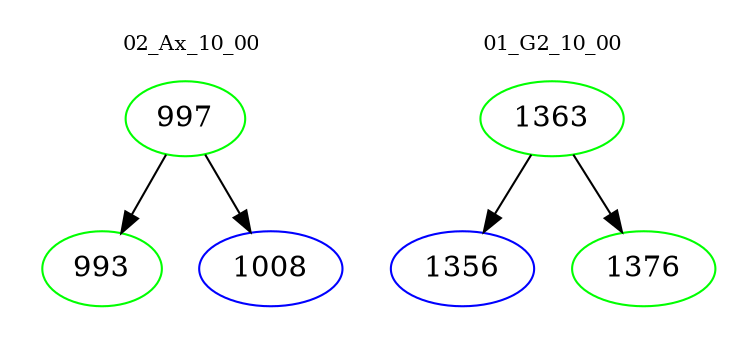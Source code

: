 digraph{
subgraph cluster_0 {
color = white
label = "02_Ax_10_00";
fontsize=10;
T0_997 [label="997", color="green"]
T0_997 -> T0_993 [color="black"]
T0_993 [label="993", color="green"]
T0_997 -> T0_1008 [color="black"]
T0_1008 [label="1008", color="blue"]
}
subgraph cluster_1 {
color = white
label = "01_G2_10_00";
fontsize=10;
T1_1363 [label="1363", color="green"]
T1_1363 -> T1_1356 [color="black"]
T1_1356 [label="1356", color="blue"]
T1_1363 -> T1_1376 [color="black"]
T1_1376 [label="1376", color="green"]
}
}
